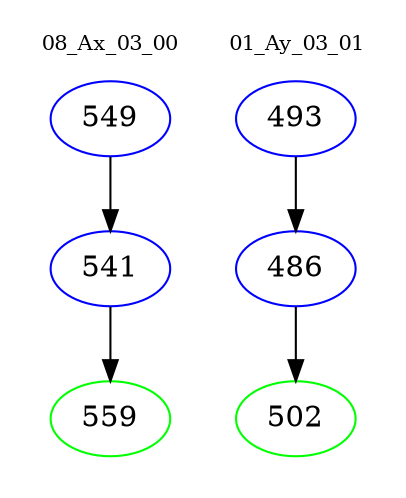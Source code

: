 digraph{
subgraph cluster_0 {
color = white
label = "08_Ax_03_00";
fontsize=10;
T0_549 [label="549", color="blue"]
T0_549 -> T0_541 [color="black"]
T0_541 [label="541", color="blue"]
T0_541 -> T0_559 [color="black"]
T0_559 [label="559", color="green"]
}
subgraph cluster_1 {
color = white
label = "01_Ay_03_01";
fontsize=10;
T1_493 [label="493", color="blue"]
T1_493 -> T1_486 [color="black"]
T1_486 [label="486", color="blue"]
T1_486 -> T1_502 [color="black"]
T1_502 [label="502", color="green"]
}
}
